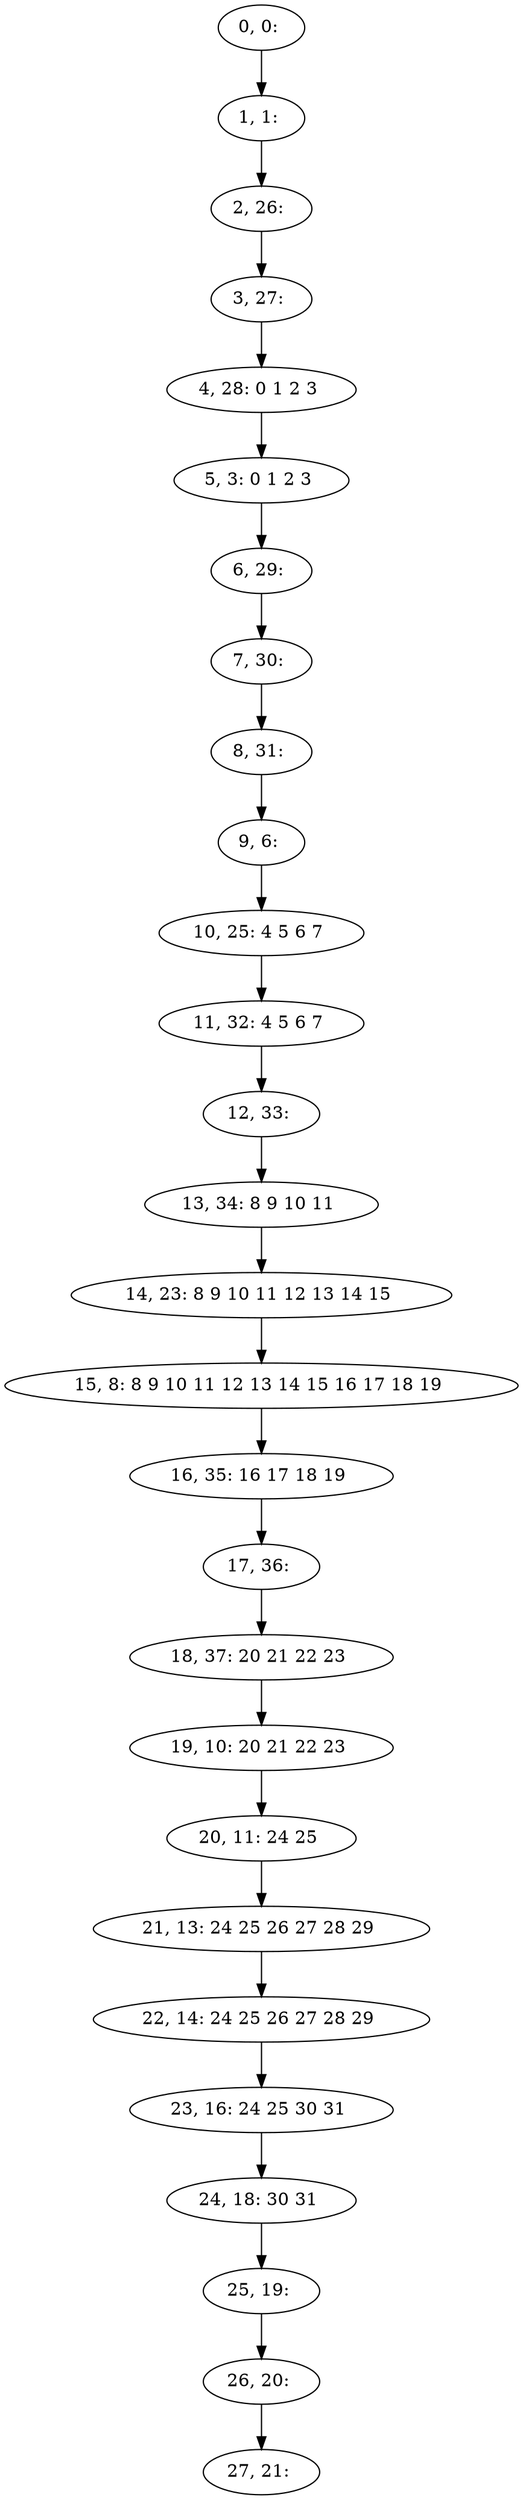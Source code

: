 digraph G {
0[label="0, 0: "];
1[label="1, 1: "];
2[label="2, 26: "];
3[label="3, 27: "];
4[label="4, 28: 0 1 2 3 "];
5[label="5, 3: 0 1 2 3 "];
6[label="6, 29: "];
7[label="7, 30: "];
8[label="8, 31: "];
9[label="9, 6: "];
10[label="10, 25: 4 5 6 7 "];
11[label="11, 32: 4 5 6 7 "];
12[label="12, 33: "];
13[label="13, 34: 8 9 10 11 "];
14[label="14, 23: 8 9 10 11 12 13 14 15 "];
15[label="15, 8: 8 9 10 11 12 13 14 15 16 17 18 19 "];
16[label="16, 35: 16 17 18 19 "];
17[label="17, 36: "];
18[label="18, 37: 20 21 22 23 "];
19[label="19, 10: 20 21 22 23 "];
20[label="20, 11: 24 25 "];
21[label="21, 13: 24 25 26 27 28 29 "];
22[label="22, 14: 24 25 26 27 28 29 "];
23[label="23, 16: 24 25 30 31 "];
24[label="24, 18: 30 31 "];
25[label="25, 19: "];
26[label="26, 20: "];
27[label="27, 21: "];
0->1 ;
1->2 ;
2->3 ;
3->4 ;
4->5 ;
5->6 ;
6->7 ;
7->8 ;
8->9 ;
9->10 ;
10->11 ;
11->12 ;
12->13 ;
13->14 ;
14->15 ;
15->16 ;
16->17 ;
17->18 ;
18->19 ;
19->20 ;
20->21 ;
21->22 ;
22->23 ;
23->24 ;
24->25 ;
25->26 ;
26->27 ;
}
